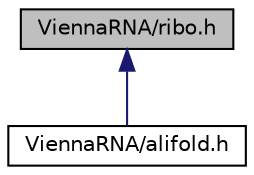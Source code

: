 digraph "ViennaRNA/ribo.h"
{
 // INTERACTIVE_SVG=YES
 // LATEX_PDF_SIZE
  bgcolor="transparent";
  edge [fontname="Helvetica",fontsize="10",labelfontname="Helvetica",labelfontsize="10"];
  node [fontname="Helvetica",fontsize="10",shape=record];
  Node1 [label="ViennaRNA/ribo.h",height=0.2,width=0.4,color="black", fillcolor="grey75", style="filled", fontcolor="black",tooltip="Parse RiboSum Scoring Matrices for Covariance Scoring of Alignments."];
  Node1 -> Node2 [dir="back",color="midnightblue",fontsize="10",style="solid"];
  Node2 [label="ViennaRNA/alifold.h",height=0.2,width=0.4,color="black",URL="$alifold_8h.html",tooltip="Functions for comparative structure prediction using RNA sequence alignments."];
}
